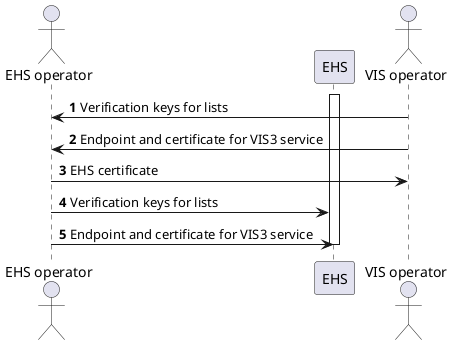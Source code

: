 @startuml
autonumber

actor "EHS operator" as ac_ehs
participant "EHS" as ehs
actor "VIS operator" as ac_vis

activate ehs
ac_vis -> ac_ehs : Verification keys for lists
ac_vis -> ac_ehs : Endpoint and certificate for VIS3 service
ac_ehs -> ac_vis : EHS certificate

ac_ehs -> ehs : Verification keys for lists
ac_ehs -> ehs : Endpoint and certificate for VIS3 service
deactivate ehs
@enduml


